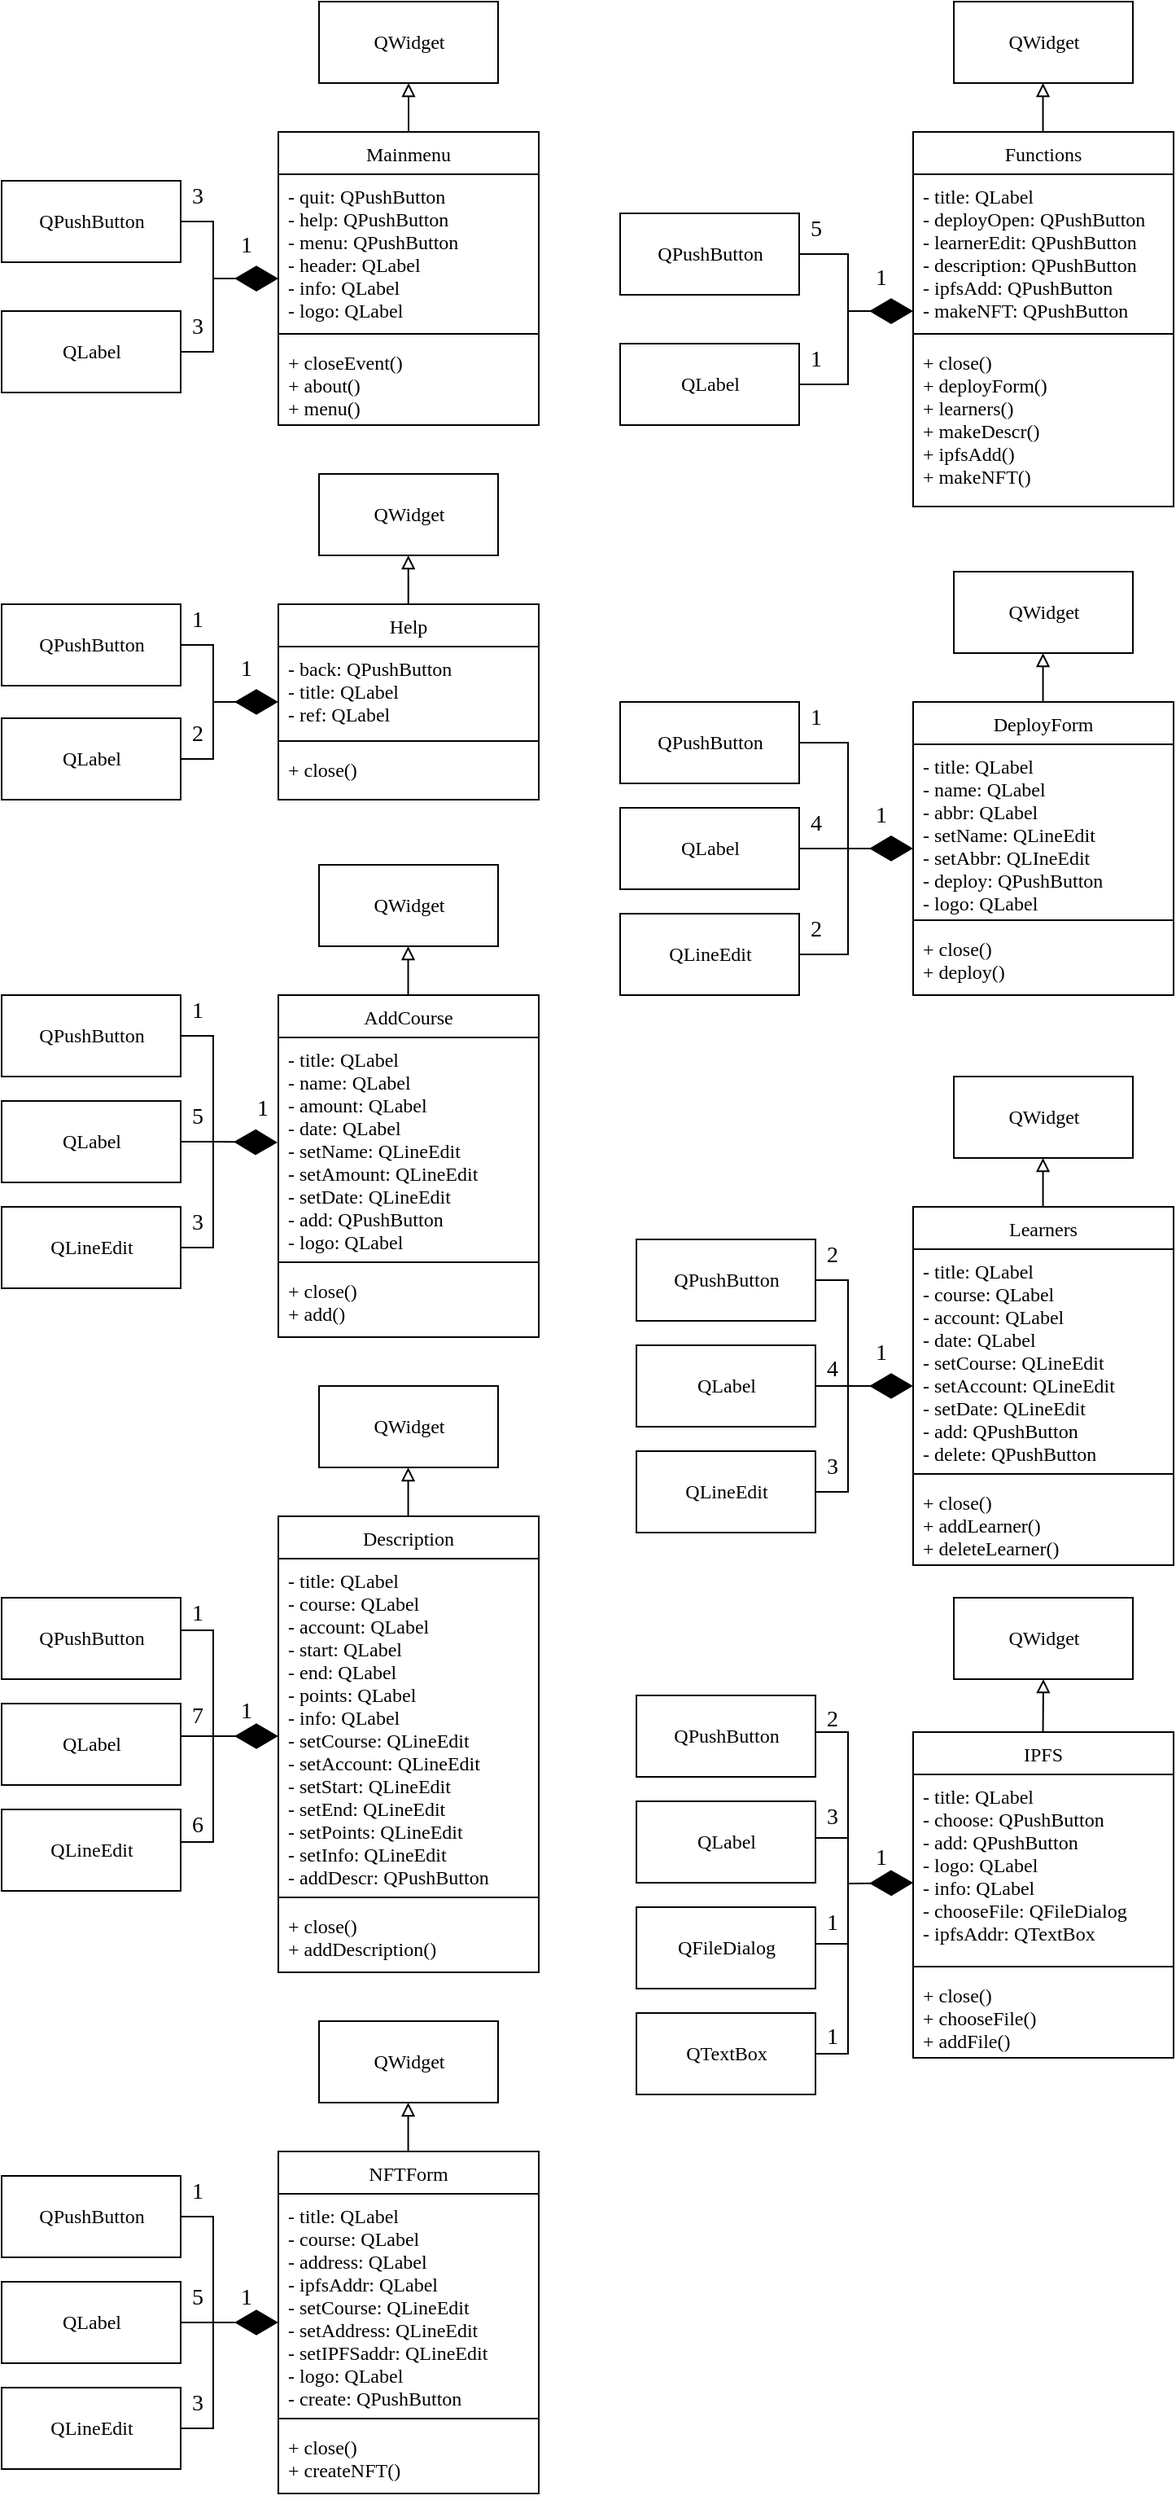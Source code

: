 <mxfile version="16.6.4" type="device"><diagram id="C5RBs43oDa-KdzZeNtuy" name="Page-1"><mxGraphModel dx="1730" dy="868" grid="1" gridSize="10" guides="1" tooltips="1" connect="1" arrows="1" fold="1" page="1" pageScale="1" pageWidth="827" pageHeight="1169" math="0" shadow="0"><root><mxCell id="WIyWlLk6GJQsqaUBKTNV-0"/><mxCell id="WIyWlLk6GJQsqaUBKTNV-1" parent="WIyWlLk6GJQsqaUBKTNV-0"/><mxCell id="VgFbwuiXsrBJr0_MbpXm-0" value="Mainmenu" style="swimlane;fontStyle=0;align=center;verticalAlign=top;childLayout=stackLayout;horizontal=1;startSize=26;horizontalStack=0;resizeParent=1;resizeParentMax=0;resizeLast=0;collapsible=1;marginBottom=0;fontFamily=GOST type B;" parent="WIyWlLk6GJQsqaUBKTNV-1" vertex="1"><mxGeometry x="230" y="120" width="160" height="180" as="geometry"/></mxCell><mxCell id="VgFbwuiXsrBJr0_MbpXm-1" value="- quit: QPushButton&#10;- help: QPushButton&#10;- menu: QPushButton&#10;- header: QLabel&#10;- info: QLabel&#10;- logo: QLabel" style="text;strokeColor=none;fillColor=none;align=left;verticalAlign=top;spacingLeft=4;spacingRight=4;overflow=hidden;rotatable=0;points=[[0,0.5],[1,0.5]];portConstraint=eastwest;fontFamily=GOST type B;" parent="VgFbwuiXsrBJr0_MbpXm-0" vertex="1"><mxGeometry y="26" width="160" height="94" as="geometry"/></mxCell><mxCell id="VgFbwuiXsrBJr0_MbpXm-2" value="" style="line;strokeWidth=1;fillColor=none;align=left;verticalAlign=middle;spacingTop=-1;spacingLeft=3;spacingRight=3;rotatable=0;labelPosition=right;points=[];portConstraint=eastwest;fontFamily=GOST type B;" parent="VgFbwuiXsrBJr0_MbpXm-0" vertex="1"><mxGeometry y="120" width="160" height="8" as="geometry"/></mxCell><mxCell id="VgFbwuiXsrBJr0_MbpXm-3" value="+ closeEvent()&#10;+ about()&#10;+ menu()" style="text;strokeColor=none;fillColor=none;align=left;verticalAlign=top;spacingLeft=4;spacingRight=4;overflow=hidden;rotatable=0;points=[[0,0.5],[1,0.5]];portConstraint=eastwest;fontFamily=GOST type B;" parent="VgFbwuiXsrBJr0_MbpXm-0" vertex="1"><mxGeometry y="128" width="160" height="52" as="geometry"/></mxCell><mxCell id="VgFbwuiXsrBJr0_MbpXm-4" value="QWidget" style="html=1;fontFamily=GOST type B;" parent="WIyWlLk6GJQsqaUBKTNV-1" vertex="1"><mxGeometry x="255" y="40" width="110" height="50" as="geometry"/></mxCell><mxCell id="VgFbwuiXsrBJr0_MbpXm-6" value="QPushButton" style="html=1;fontFamily=GOST type B;" parent="WIyWlLk6GJQsqaUBKTNV-1" vertex="1"><mxGeometry x="60" y="150" width="110" height="50" as="geometry"/></mxCell><mxCell id="VgFbwuiXsrBJr0_MbpXm-7" value="QLabel" style="html=1;fontFamily=GOST type B;" parent="WIyWlLk6GJQsqaUBKTNV-1" vertex="1"><mxGeometry x="60" y="230" width="110" height="50" as="geometry"/></mxCell><mxCell id="VgFbwuiXsrBJr0_MbpXm-9" value="Help" style="swimlane;fontStyle=0;align=center;verticalAlign=top;childLayout=stackLayout;horizontal=1;startSize=26;horizontalStack=0;resizeParent=1;resizeParentMax=0;resizeLast=0;collapsible=1;marginBottom=0;fontFamily=GOST type B;" parent="WIyWlLk6GJQsqaUBKTNV-1" vertex="1"><mxGeometry x="230" y="410" width="160" height="120" as="geometry"/></mxCell><mxCell id="VgFbwuiXsrBJr0_MbpXm-10" value="- back: QPushButton&#10;- title: QLabel&#10;- ref: QLabel" style="text;strokeColor=none;fillColor=none;align=left;verticalAlign=top;spacingLeft=4;spacingRight=4;overflow=hidden;rotatable=0;points=[[0,0.5],[1,0.5]];portConstraint=eastwest;fontFamily=GOST type B;" parent="VgFbwuiXsrBJr0_MbpXm-9" vertex="1"><mxGeometry y="26" width="160" height="54" as="geometry"/></mxCell><mxCell id="VgFbwuiXsrBJr0_MbpXm-11" value="" style="line;strokeWidth=1;fillColor=none;align=left;verticalAlign=middle;spacingTop=-1;spacingLeft=3;spacingRight=3;rotatable=0;labelPosition=right;points=[];portConstraint=eastwest;fontFamily=GOST type B;" parent="VgFbwuiXsrBJr0_MbpXm-9" vertex="1"><mxGeometry y="80" width="160" height="8" as="geometry"/></mxCell><mxCell id="VgFbwuiXsrBJr0_MbpXm-12" value="+ close()" style="text;strokeColor=none;fillColor=none;align=left;verticalAlign=top;spacingLeft=4;spacingRight=4;overflow=hidden;rotatable=0;points=[[0,0.5],[1,0.5]];portConstraint=eastwest;fontFamily=GOST type B;" parent="VgFbwuiXsrBJr0_MbpXm-9" vertex="1"><mxGeometry y="88" width="160" height="32" as="geometry"/></mxCell><mxCell id="VgFbwuiXsrBJr0_MbpXm-13" value="QWidget" style="html=1;fontFamily=GOST type B;" parent="WIyWlLk6GJQsqaUBKTNV-1" vertex="1"><mxGeometry x="255" y="330" width="110" height="50" as="geometry"/></mxCell><mxCell id="VgFbwuiXsrBJr0_MbpXm-14" value="QPushButton" style="html=1;fontFamily=GOST type B;" parent="WIyWlLk6GJQsqaUBKTNV-1" vertex="1"><mxGeometry x="60" y="410" width="110" height="50" as="geometry"/></mxCell><mxCell id="VgFbwuiXsrBJr0_MbpXm-15" value="QLabel" style="html=1;fontFamily=GOST type B;" parent="WIyWlLk6GJQsqaUBKTNV-1" vertex="1"><mxGeometry x="60" y="480" width="110" height="50" as="geometry"/></mxCell><mxCell id="VgFbwuiXsrBJr0_MbpXm-16" value="Functions" style="swimlane;fontStyle=0;align=center;verticalAlign=top;childLayout=stackLayout;horizontal=1;startSize=26;horizontalStack=0;resizeParent=1;resizeParentMax=0;resizeLast=0;collapsible=1;marginBottom=0;fontFamily=GOST type B;" parent="WIyWlLk6GJQsqaUBKTNV-1" vertex="1"><mxGeometry x="620" y="120" width="160" height="230" as="geometry"/></mxCell><mxCell id="VgFbwuiXsrBJr0_MbpXm-17" value="- title: QLabel&#10;- deployOpen: QPushButton&#10;- learnerEdit: QPushButton&#10;- description: QPushButton&#10;- ipfsAdd: QPushButton&#10;- makeNFT: QPushButton" style="text;strokeColor=none;fillColor=none;align=left;verticalAlign=top;spacingLeft=4;spacingRight=4;overflow=hidden;rotatable=0;points=[[0,0.5],[1,0.5]];portConstraint=eastwest;fontFamily=GOST type B;" parent="VgFbwuiXsrBJr0_MbpXm-16" vertex="1"><mxGeometry y="26" width="160" height="94" as="geometry"/></mxCell><mxCell id="VgFbwuiXsrBJr0_MbpXm-18" value="" style="line;strokeWidth=1;fillColor=none;align=left;verticalAlign=middle;spacingTop=-1;spacingLeft=3;spacingRight=3;rotatable=0;labelPosition=right;points=[];portConstraint=eastwest;fontFamily=GOST type B;" parent="VgFbwuiXsrBJr0_MbpXm-16" vertex="1"><mxGeometry y="120" width="160" height="8" as="geometry"/></mxCell><mxCell id="VgFbwuiXsrBJr0_MbpXm-19" value="+ close()&#10;+ deployForm()&#10;+ learners()&#10;+ makeDescr()&#10;+ ipfsAdd()&#10;+ makeNFT()" style="text;strokeColor=none;fillColor=none;align=left;verticalAlign=top;spacingLeft=4;spacingRight=4;overflow=hidden;rotatable=0;points=[[0,0.5],[1,0.5]];portConstraint=eastwest;fontFamily=GOST type B;" parent="VgFbwuiXsrBJr0_MbpXm-16" vertex="1"><mxGeometry y="128" width="160" height="102" as="geometry"/></mxCell><mxCell id="VgFbwuiXsrBJr0_MbpXm-20" value="QWidget" style="html=1;fontFamily=GOST type B;" parent="WIyWlLk6GJQsqaUBKTNV-1" vertex="1"><mxGeometry x="645" y="40" width="110" height="50" as="geometry"/></mxCell><mxCell id="VgFbwuiXsrBJr0_MbpXm-21" value="QPushButton" style="html=1;fontFamily=GOST type B;" parent="WIyWlLk6GJQsqaUBKTNV-1" vertex="1"><mxGeometry x="440" y="170" width="110" height="50" as="geometry"/></mxCell><mxCell id="VgFbwuiXsrBJr0_MbpXm-22" value="QLabel" style="html=1;fontFamily=GOST type B;" parent="WIyWlLk6GJQsqaUBKTNV-1" vertex="1"><mxGeometry x="440" y="250" width="110" height="50" as="geometry"/></mxCell><mxCell id="VgFbwuiXsrBJr0_MbpXm-23" value="DeployForm" style="swimlane;fontStyle=0;align=center;verticalAlign=top;childLayout=stackLayout;horizontal=1;startSize=26;horizontalStack=0;resizeParent=1;resizeParentMax=0;resizeLast=0;collapsible=1;marginBottom=0;fontFamily=GOST type B;" parent="WIyWlLk6GJQsqaUBKTNV-1" vertex="1"><mxGeometry x="620" y="470" width="160" height="180" as="geometry"/></mxCell><mxCell id="VgFbwuiXsrBJr0_MbpXm-24" value="- title: QLabel&#10;- name: QLabel&#10;- abbr: QLabel&#10;- setName: QLineEdit&#10;- setAbbr: QLIneEdit&#10;- deploy: QPushButton&#10;- logo: QLabel" style="text;strokeColor=none;fillColor=none;align=left;verticalAlign=top;spacingLeft=4;spacingRight=4;overflow=hidden;rotatable=0;points=[[0,0.5],[1,0.5]];portConstraint=eastwest;fontFamily=GOST type B;" parent="VgFbwuiXsrBJr0_MbpXm-23" vertex="1"><mxGeometry y="26" width="160" height="104" as="geometry"/></mxCell><mxCell id="VgFbwuiXsrBJr0_MbpXm-25" value="" style="line;strokeWidth=1;fillColor=none;align=left;verticalAlign=middle;spacingTop=-1;spacingLeft=3;spacingRight=3;rotatable=0;labelPosition=right;points=[];portConstraint=eastwest;fontFamily=GOST type B;" parent="VgFbwuiXsrBJr0_MbpXm-23" vertex="1"><mxGeometry y="130" width="160" height="8" as="geometry"/></mxCell><mxCell id="VgFbwuiXsrBJr0_MbpXm-26" value="+ close()&#10;+ deploy()" style="text;strokeColor=none;fillColor=none;align=left;verticalAlign=top;spacingLeft=4;spacingRight=4;overflow=hidden;rotatable=0;points=[[0,0.5],[1,0.5]];portConstraint=eastwest;fontFamily=GOST type B;" parent="VgFbwuiXsrBJr0_MbpXm-23" vertex="1"><mxGeometry y="138" width="160" height="42" as="geometry"/></mxCell><mxCell id="VgFbwuiXsrBJr0_MbpXm-27" value="QWidget" style="html=1;fontFamily=GOST type B;" parent="WIyWlLk6GJQsqaUBKTNV-1" vertex="1"><mxGeometry x="645" y="390" width="110" height="50" as="geometry"/></mxCell><mxCell id="VgFbwuiXsrBJr0_MbpXm-28" value="QPushButton" style="html=1;fontFamily=GOST type B;" parent="WIyWlLk6GJQsqaUBKTNV-1" vertex="1"><mxGeometry x="440" y="470" width="110" height="50" as="geometry"/></mxCell><mxCell id="VgFbwuiXsrBJr0_MbpXm-29" value="QLabel" style="html=1;fontFamily=GOST type B;" parent="WIyWlLk6GJQsqaUBKTNV-1" vertex="1"><mxGeometry x="440" y="535" width="110" height="50" as="geometry"/></mxCell><mxCell id="VgFbwuiXsrBJr0_MbpXm-30" value="QLineEdit" style="html=1;fontFamily=GOST type B;" parent="WIyWlLk6GJQsqaUBKTNV-1" vertex="1"><mxGeometry x="440" y="600" width="110" height="50" as="geometry"/></mxCell><mxCell id="VgFbwuiXsrBJr0_MbpXm-31" value="AddCourse" style="swimlane;fontStyle=0;align=center;verticalAlign=top;childLayout=stackLayout;horizontal=1;startSize=26;horizontalStack=0;resizeParent=1;resizeParentMax=0;resizeLast=0;collapsible=1;marginBottom=0;fontFamily=GOST type B;" parent="WIyWlLk6GJQsqaUBKTNV-1" vertex="1"><mxGeometry x="230" y="650" width="160" height="210" as="geometry"/></mxCell><mxCell id="VgFbwuiXsrBJr0_MbpXm-32" value="- title: QLabel&#10;- name: QLabel&#10;- amount: QLabel&#10;- date: QLabel&#10;- setName: QLineEdit&#10;- setAmount: QLineEdit&#10;- setDate: QLineEdit&#10;- add: QPushButton&#10;- logo: QLabel" style="text;strokeColor=none;fillColor=none;align=left;verticalAlign=top;spacingLeft=4;spacingRight=4;overflow=hidden;rotatable=0;points=[[0,0.5],[1,0.5]];portConstraint=eastwest;fontFamily=GOST type B;" parent="VgFbwuiXsrBJr0_MbpXm-31" vertex="1"><mxGeometry y="26" width="160" height="134" as="geometry"/></mxCell><mxCell id="VgFbwuiXsrBJr0_MbpXm-33" value="" style="line;strokeWidth=1;fillColor=none;align=left;verticalAlign=middle;spacingTop=-1;spacingLeft=3;spacingRight=3;rotatable=0;labelPosition=right;points=[];portConstraint=eastwest;fontFamily=GOST type B;" parent="VgFbwuiXsrBJr0_MbpXm-31" vertex="1"><mxGeometry y="160" width="160" height="8" as="geometry"/></mxCell><mxCell id="VgFbwuiXsrBJr0_MbpXm-34" value="+ close()&#10;+ add()" style="text;strokeColor=none;fillColor=none;align=left;verticalAlign=top;spacingLeft=4;spacingRight=4;overflow=hidden;rotatable=0;points=[[0,0.5],[1,0.5]];portConstraint=eastwest;fontFamily=GOST type B;" parent="VgFbwuiXsrBJr0_MbpXm-31" vertex="1"><mxGeometry y="168" width="160" height="42" as="geometry"/></mxCell><mxCell id="VgFbwuiXsrBJr0_MbpXm-35" value="QWidget" style="html=1;fontFamily=GOST type B;" parent="WIyWlLk6GJQsqaUBKTNV-1" vertex="1"><mxGeometry x="255" y="570" width="110" height="50" as="geometry"/></mxCell><mxCell id="VgFbwuiXsrBJr0_MbpXm-36" value="QPushButton" style="html=1;fontFamily=GOST type B;" parent="WIyWlLk6GJQsqaUBKTNV-1" vertex="1"><mxGeometry x="60" y="650" width="110" height="50" as="geometry"/></mxCell><mxCell id="VgFbwuiXsrBJr0_MbpXm-37" value="QLabel" style="html=1;fontFamily=GOST type B;" parent="WIyWlLk6GJQsqaUBKTNV-1" vertex="1"><mxGeometry x="60" y="715" width="110" height="50" as="geometry"/></mxCell><mxCell id="VgFbwuiXsrBJr0_MbpXm-38" value="QLineEdit" style="html=1;fontFamily=GOST type B;" parent="WIyWlLk6GJQsqaUBKTNV-1" vertex="1"><mxGeometry x="60" y="780" width="110" height="50" as="geometry"/></mxCell><mxCell id="VgFbwuiXsrBJr0_MbpXm-39" value="Learners" style="swimlane;fontStyle=0;align=center;verticalAlign=top;childLayout=stackLayout;horizontal=1;startSize=26;horizontalStack=0;resizeParent=1;resizeParentMax=0;resizeLast=0;collapsible=1;marginBottom=0;fontFamily=GOST type B;" parent="WIyWlLk6GJQsqaUBKTNV-1" vertex="1"><mxGeometry x="620" y="780" width="160" height="220" as="geometry"/></mxCell><mxCell id="VgFbwuiXsrBJr0_MbpXm-40" value="- title: QLabel&#10;- course: QLabel&#10;- account: QLabel&#10;- date: QLabel&#10;- setCourse: QLineEdit&#10;- setAccount: QLineEdit&#10;- setDate: QLineEdit&#10;- add: QPushButton&#10;- delete: QPushButton" style="text;strokeColor=none;fillColor=none;align=left;verticalAlign=top;spacingLeft=4;spacingRight=4;overflow=hidden;rotatable=0;points=[[0,0.5],[1,0.5]];portConstraint=eastwest;fontFamily=GOST type B;" parent="VgFbwuiXsrBJr0_MbpXm-39" vertex="1"><mxGeometry y="26" width="160" height="134" as="geometry"/></mxCell><mxCell id="VgFbwuiXsrBJr0_MbpXm-41" value="" style="line;strokeWidth=1;fillColor=none;align=left;verticalAlign=middle;spacingTop=-1;spacingLeft=3;spacingRight=3;rotatable=0;labelPosition=right;points=[];portConstraint=eastwest;fontFamily=GOST type B;" parent="VgFbwuiXsrBJr0_MbpXm-39" vertex="1"><mxGeometry y="160" width="160" height="8" as="geometry"/></mxCell><mxCell id="VgFbwuiXsrBJr0_MbpXm-42" value="+ close()&#10;+ addLearner()&#10;+ deleteLearner()" style="text;strokeColor=none;fillColor=none;align=left;verticalAlign=top;spacingLeft=4;spacingRight=4;overflow=hidden;rotatable=0;points=[[0,0.5],[1,0.5]];portConstraint=eastwest;fontFamily=GOST type B;" parent="VgFbwuiXsrBJr0_MbpXm-39" vertex="1"><mxGeometry y="168" width="160" height="52" as="geometry"/></mxCell><mxCell id="VgFbwuiXsrBJr0_MbpXm-43" value="QWidget" style="html=1;fontFamily=GOST type B;" parent="WIyWlLk6GJQsqaUBKTNV-1" vertex="1"><mxGeometry x="645" y="700" width="110" height="50" as="geometry"/></mxCell><mxCell id="VgFbwuiXsrBJr0_MbpXm-44" value="QPushButton" style="html=1;fontFamily=GOST type B;" parent="WIyWlLk6GJQsqaUBKTNV-1" vertex="1"><mxGeometry x="450" y="800" width="110" height="50" as="geometry"/></mxCell><mxCell id="VgFbwuiXsrBJr0_MbpXm-45" value="QLabel" style="html=1;fontFamily=GOST type B;" parent="WIyWlLk6GJQsqaUBKTNV-1" vertex="1"><mxGeometry x="450" y="865" width="110" height="50" as="geometry"/></mxCell><mxCell id="VgFbwuiXsrBJr0_MbpXm-46" value="QLineEdit" style="html=1;fontFamily=GOST type B;" parent="WIyWlLk6GJQsqaUBKTNV-1" vertex="1"><mxGeometry x="450" y="930" width="110" height="50" as="geometry"/></mxCell><mxCell id="VgFbwuiXsrBJr0_MbpXm-47" value="Description" style="swimlane;fontStyle=0;align=center;verticalAlign=top;childLayout=stackLayout;horizontal=1;startSize=26;horizontalStack=0;resizeParent=1;resizeParentMax=0;resizeLast=0;collapsible=1;marginBottom=0;fontFamily=GOST type B;" parent="WIyWlLk6GJQsqaUBKTNV-1" vertex="1"><mxGeometry x="230" y="970" width="160" height="280" as="geometry"/></mxCell><mxCell id="VgFbwuiXsrBJr0_MbpXm-48" value="- title: QLabel&#10;- course: QLabel&#10;- account: QLabel&#10;- start: QLabel&#10;- end: QLabel&#10;- points: QLabel&#10;- info: QLabel&#10;- setCourse: QLineEdit&#10;- setAccount: QLineEdit&#10;- setStart: QLineEdit&#10;- setEnd: QLineEdit&#10;- setPoints: QLineEdit&#10;- setInfo: QLineEdit&#10;- addDescr: QPushButton" style="text;strokeColor=none;fillColor=none;align=left;verticalAlign=top;spacingLeft=4;spacingRight=4;overflow=hidden;rotatable=0;points=[[0,0.5],[1,0.5]];portConstraint=eastwest;fontFamily=GOST type B;" parent="VgFbwuiXsrBJr0_MbpXm-47" vertex="1"><mxGeometry y="26" width="160" height="204" as="geometry"/></mxCell><mxCell id="VgFbwuiXsrBJr0_MbpXm-49" value="" style="line;strokeWidth=1;fillColor=none;align=left;verticalAlign=middle;spacingTop=-1;spacingLeft=3;spacingRight=3;rotatable=0;labelPosition=right;points=[];portConstraint=eastwest;fontFamily=GOST type B;" parent="VgFbwuiXsrBJr0_MbpXm-47" vertex="1"><mxGeometry y="230" width="160" height="8" as="geometry"/></mxCell><mxCell id="VgFbwuiXsrBJr0_MbpXm-50" value="+ close()&#10;+ addDescription()" style="text;strokeColor=none;fillColor=none;align=left;verticalAlign=top;spacingLeft=4;spacingRight=4;overflow=hidden;rotatable=0;points=[[0,0.5],[1,0.5]];portConstraint=eastwest;fontFamily=GOST type B;" parent="VgFbwuiXsrBJr0_MbpXm-47" vertex="1"><mxGeometry y="238" width="160" height="42" as="geometry"/></mxCell><mxCell id="VgFbwuiXsrBJr0_MbpXm-51" value="QWidget" style="html=1;fontFamily=GOST type B;" parent="WIyWlLk6GJQsqaUBKTNV-1" vertex="1"><mxGeometry x="255" y="890" width="110" height="50" as="geometry"/></mxCell><mxCell id="VgFbwuiXsrBJr0_MbpXm-52" value="QPushButton" style="html=1;fontFamily=GOST type B;" parent="WIyWlLk6GJQsqaUBKTNV-1" vertex="1"><mxGeometry x="60" y="1020" width="110" height="50" as="geometry"/></mxCell><mxCell id="VgFbwuiXsrBJr0_MbpXm-53" value="QLabel" style="html=1;fontFamily=GOST type B;" parent="WIyWlLk6GJQsqaUBKTNV-1" vertex="1"><mxGeometry x="60" y="1085" width="110" height="50" as="geometry"/></mxCell><mxCell id="VgFbwuiXsrBJr0_MbpXm-54" value="QLineEdit" style="html=1;fontFamily=GOST type B;" parent="WIyWlLk6GJQsqaUBKTNV-1" vertex="1"><mxGeometry x="60" y="1150" width="110" height="50" as="geometry"/></mxCell><mxCell id="VgFbwuiXsrBJr0_MbpXm-55" value="IPFS" style="swimlane;fontStyle=0;align=center;verticalAlign=top;childLayout=stackLayout;horizontal=1;startSize=26;horizontalStack=0;resizeParent=1;resizeParentMax=0;resizeLast=0;collapsible=1;marginBottom=0;fontFamily=GOST type B;" parent="WIyWlLk6GJQsqaUBKTNV-1" vertex="1"><mxGeometry x="620" y="1102.5" width="160" height="200" as="geometry"/></mxCell><mxCell id="VgFbwuiXsrBJr0_MbpXm-56" value="- title: QLabel&#10;- choose: QPushButton&#10;- add: QPushButton&#10;- logo: QLabel&#10;- info: QLabel&#10;- chooseFile: QFileDialog&#10;- ipfsAddr: QTextBox" style="text;strokeColor=none;fillColor=none;align=left;verticalAlign=top;spacingLeft=4;spacingRight=4;overflow=hidden;rotatable=0;points=[[0,0.5],[1,0.5]];portConstraint=eastwest;fontFamily=GOST type B;" parent="VgFbwuiXsrBJr0_MbpXm-55" vertex="1"><mxGeometry y="26" width="160" height="114" as="geometry"/></mxCell><mxCell id="VgFbwuiXsrBJr0_MbpXm-57" value="" style="line;strokeWidth=1;fillColor=none;align=left;verticalAlign=middle;spacingTop=-1;spacingLeft=3;spacingRight=3;rotatable=0;labelPosition=right;points=[];portConstraint=eastwest;fontFamily=GOST type B;" parent="VgFbwuiXsrBJr0_MbpXm-55" vertex="1"><mxGeometry y="140" width="160" height="8" as="geometry"/></mxCell><mxCell id="VgFbwuiXsrBJr0_MbpXm-58" value="+ close()&#10;+ chooseFile()&#10;+ addFile()" style="text;strokeColor=none;fillColor=none;align=left;verticalAlign=top;spacingLeft=4;spacingRight=4;overflow=hidden;rotatable=0;points=[[0,0.5],[1,0.5]];portConstraint=eastwest;fontFamily=GOST type B;" parent="VgFbwuiXsrBJr0_MbpXm-55" vertex="1"><mxGeometry y="148" width="160" height="52" as="geometry"/></mxCell><mxCell id="VgFbwuiXsrBJr0_MbpXm-59" value="QPushButton" style="html=1;fontFamily=GOST type B;" parent="WIyWlLk6GJQsqaUBKTNV-1" vertex="1"><mxGeometry x="450" y="1080" width="110" height="50" as="geometry"/></mxCell><mxCell id="VgFbwuiXsrBJr0_MbpXm-60" value="QLabel" style="html=1;fontFamily=GOST type B;" parent="WIyWlLk6GJQsqaUBKTNV-1" vertex="1"><mxGeometry x="450" y="1145" width="110" height="50" as="geometry"/></mxCell><mxCell id="VgFbwuiXsrBJr0_MbpXm-61" value="QFileDialog" style="html=1;fontFamily=GOST type B;" parent="WIyWlLk6GJQsqaUBKTNV-1" vertex="1"><mxGeometry x="450" y="1210" width="110" height="50" as="geometry"/></mxCell><mxCell id="VgFbwuiXsrBJr0_MbpXm-62" value="NFTForm" style="swimlane;fontStyle=0;align=center;verticalAlign=top;childLayout=stackLayout;horizontal=1;startSize=26;horizontalStack=0;resizeParent=1;resizeParentMax=0;resizeLast=0;collapsible=1;marginBottom=0;fontFamily=GOST type B;" parent="WIyWlLk6GJQsqaUBKTNV-1" vertex="1"><mxGeometry x="230" y="1360" width="160" height="210" as="geometry"/></mxCell><mxCell id="VgFbwuiXsrBJr0_MbpXm-63" value="- title: QLabel&#10;- course: QLabel&#10;- address: QLabel&#10;- ipfsAddr: QLabel&#10;- setCourse: QLineEdit&#10;- setAddress: QLineEdit&#10;- setIPFSaddr: QLineEdit&#10;- logo: QLabel&#10;- create: QPushButton" style="text;strokeColor=none;fillColor=none;align=left;verticalAlign=top;spacingLeft=4;spacingRight=4;overflow=hidden;rotatable=0;points=[[0,0.5],[1,0.5]];portConstraint=eastwest;fontFamily=GOST type B;" parent="VgFbwuiXsrBJr0_MbpXm-62" vertex="1"><mxGeometry y="26" width="160" height="134" as="geometry"/></mxCell><mxCell id="VgFbwuiXsrBJr0_MbpXm-64" value="" style="line;strokeWidth=1;fillColor=none;align=left;verticalAlign=middle;spacingTop=-1;spacingLeft=3;spacingRight=3;rotatable=0;labelPosition=right;points=[];portConstraint=eastwest;fontFamily=GOST type B;" parent="VgFbwuiXsrBJr0_MbpXm-62" vertex="1"><mxGeometry y="160" width="160" height="8" as="geometry"/></mxCell><mxCell id="VgFbwuiXsrBJr0_MbpXm-65" value="+ close()&#10;+ createNFT()" style="text;strokeColor=none;fillColor=none;align=left;verticalAlign=top;spacingLeft=4;spacingRight=4;overflow=hidden;rotatable=0;points=[[0,0.5],[1,0.5]];portConstraint=eastwest;fontFamily=GOST type B;" parent="VgFbwuiXsrBJr0_MbpXm-62" vertex="1"><mxGeometry y="168" width="160" height="42" as="geometry"/></mxCell><mxCell id="VgFbwuiXsrBJr0_MbpXm-66" value="QPushButton" style="html=1;fontFamily=GOST type B;" parent="WIyWlLk6GJQsqaUBKTNV-1" vertex="1"><mxGeometry x="60" y="1375" width="110" height="50" as="geometry"/></mxCell><mxCell id="VgFbwuiXsrBJr0_MbpXm-67" value="QLabel" style="html=1;fontFamily=GOST type B;" parent="WIyWlLk6GJQsqaUBKTNV-1" vertex="1"><mxGeometry x="60" y="1440" width="110" height="50" as="geometry"/></mxCell><mxCell id="VgFbwuiXsrBJr0_MbpXm-68" value="QLineEdit" style="html=1;fontFamily=GOST type B;" parent="WIyWlLk6GJQsqaUBKTNV-1" vertex="1"><mxGeometry x="60" y="1505" width="110" height="50" as="geometry"/></mxCell><mxCell id="VgFbwuiXsrBJr0_MbpXm-69" value="QTextBox" style="html=1;fontFamily=GOST type B;" parent="WIyWlLk6GJQsqaUBKTNV-1" vertex="1"><mxGeometry x="450" y="1275" width="110" height="50" as="geometry"/></mxCell><mxCell id="VgFbwuiXsrBJr0_MbpXm-70" value="QWidget" style="html=1;fontFamily=GOST type B;" parent="WIyWlLk6GJQsqaUBKTNV-1" vertex="1"><mxGeometry x="255" y="1280" width="110" height="50" as="geometry"/></mxCell><mxCell id="VgFbwuiXsrBJr0_MbpXm-71" value="QWidget" style="html=1;fontFamily=GOST type B;" parent="WIyWlLk6GJQsqaUBKTNV-1" vertex="1"><mxGeometry x="645" y="1020" width="110" height="50" as="geometry"/></mxCell><mxCell id="VgFbwuiXsrBJr0_MbpXm-75" value="" style="endArrow=none;html=1;rounded=0;fontSize=14;fontColor=none;exitX=1;exitY=0.5;exitDx=0;exitDy=0;fontFamily=GOST type B;" parent="WIyWlLk6GJQsqaUBKTNV-1" source="VgFbwuiXsrBJr0_MbpXm-7" edge="1"><mxGeometry width="50" height="50" relative="1" as="geometry"><mxPoint x="490" y="410" as="sourcePoint"/><mxPoint x="190" y="250" as="targetPoint"/><Array as="points"><mxPoint x="190" y="255"/></Array></mxGeometry></mxCell><mxCell id="VgFbwuiXsrBJr0_MbpXm-76" value="" style="endArrow=none;html=1;rounded=0;fontSize=14;fontColor=none;exitX=1;exitY=0.5;exitDx=0;exitDy=0;fontFamily=GOST type B;" parent="WIyWlLk6GJQsqaUBKTNV-1" source="VgFbwuiXsrBJr0_MbpXm-6" edge="1"><mxGeometry width="50" height="50" relative="1" as="geometry"><mxPoint x="160" y="390" as="sourcePoint"/><mxPoint x="190" y="250" as="targetPoint"/><Array as="points"><mxPoint x="190" y="175"/></Array></mxGeometry></mxCell><mxCell id="VgFbwuiXsrBJr0_MbpXm-77" value="" style="endArrow=diamondThin;endFill=1;endSize=24;html=1;rounded=0;fontSize=14;fontColor=none;entryX=0;entryY=0.681;entryDx=0;entryDy=0;entryPerimeter=0;fontFamily=GOST type B;" parent="WIyWlLk6GJQsqaUBKTNV-1" target="VgFbwuiXsrBJr0_MbpXm-1" edge="1"><mxGeometry width="160" relative="1" as="geometry"><mxPoint x="190" y="210" as="sourcePoint"/><mxPoint x="280" y="310" as="targetPoint"/></mxGeometry></mxCell><mxCell id="VgFbwuiXsrBJr0_MbpXm-78" value="" style="endArrow=none;html=1;rounded=0;fontSize=14;fontColor=none;entryX=1;entryY=0.5;entryDx=0;entryDy=0;exitX=1;exitY=0.5;exitDx=0;exitDy=0;fontFamily=GOST type B;" parent="WIyWlLk6GJQsqaUBKTNV-1" source="VgFbwuiXsrBJr0_MbpXm-22" target="VgFbwuiXsrBJr0_MbpXm-21" edge="1"><mxGeometry width="50" height="50" relative="1" as="geometry"><mxPoint x="600" y="280" as="sourcePoint"/><mxPoint x="600" y="220" as="targetPoint"/><Array as="points"><mxPoint x="580" y="275"/><mxPoint x="580" y="230"/><mxPoint x="580" y="195"/></Array></mxGeometry></mxCell><mxCell id="VgFbwuiXsrBJr0_MbpXm-79" value="" style="endArrow=diamondThin;endFill=1;endSize=24;html=1;rounded=0;fontSize=14;fontColor=none;entryX=0;entryY=0.894;entryDx=0;entryDy=0;entryPerimeter=0;fontFamily=GOST type B;" parent="WIyWlLk6GJQsqaUBKTNV-1" target="VgFbwuiXsrBJr0_MbpXm-17" edge="1"><mxGeometry width="160" relative="1" as="geometry"><mxPoint x="580" y="230" as="sourcePoint"/><mxPoint x="580" y="230" as="targetPoint"/></mxGeometry></mxCell><mxCell id="VgFbwuiXsrBJr0_MbpXm-82" value="" style="endArrow=none;html=1;rounded=0;fontSize=14;fontColor=none;exitX=1;exitY=0.5;exitDx=0;exitDy=0;entryX=1;entryY=0.5;entryDx=0;entryDy=0;fontFamily=GOST type B;" parent="WIyWlLk6GJQsqaUBKTNV-1" source="VgFbwuiXsrBJr0_MbpXm-14" target="VgFbwuiXsrBJr0_MbpXm-15" edge="1"><mxGeometry width="50" height="50" relative="1" as="geometry"><mxPoint x="40" y="390" as="sourcePoint"/><mxPoint x="190" y="510" as="targetPoint"/><Array as="points"><mxPoint x="190" y="435"/><mxPoint x="190" y="505"/></Array></mxGeometry></mxCell><mxCell id="VgFbwuiXsrBJr0_MbpXm-83" value="" style="endArrow=diamondThin;endFill=1;endSize=24;html=1;rounded=0;fontSize=14;fontColor=none;fontFamily=GOST type B;" parent="WIyWlLk6GJQsqaUBKTNV-1" edge="1"><mxGeometry width="160" relative="1" as="geometry"><mxPoint x="190" y="470" as="sourcePoint"/><mxPoint x="230" y="470" as="targetPoint"/></mxGeometry></mxCell><mxCell id="VgFbwuiXsrBJr0_MbpXm-84" value="" style="endArrow=none;html=1;rounded=0;fontSize=14;fontColor=none;exitX=1;exitY=0.5;exitDx=0;exitDy=0;entryX=1;entryY=0.5;entryDx=0;entryDy=0;fontFamily=GOST type B;" parent="WIyWlLk6GJQsqaUBKTNV-1" source="VgFbwuiXsrBJr0_MbpXm-36" target="VgFbwuiXsrBJr0_MbpXm-38" edge="1"><mxGeometry width="50" height="50" relative="1" as="geometry"><mxPoint x="120" y="630" as="sourcePoint"/><mxPoint x="190" y="800" as="targetPoint"/><Array as="points"><mxPoint x="190" y="675"/><mxPoint x="190" y="805"/></Array></mxGeometry></mxCell><mxCell id="VgFbwuiXsrBJr0_MbpXm-85" value="" style="endArrow=none;html=1;rounded=0;fontSize=14;fontColor=none;exitX=1;exitY=0.5;exitDx=0;exitDy=0;fontFamily=GOST type B;" parent="WIyWlLk6GJQsqaUBKTNV-1" source="VgFbwuiXsrBJr0_MbpXm-37" edge="1"><mxGeometry width="50" height="50" relative="1" as="geometry"><mxPoint x="-30" y="760" as="sourcePoint"/><mxPoint x="190" y="740" as="targetPoint"/></mxGeometry></mxCell><mxCell id="VgFbwuiXsrBJr0_MbpXm-86" value="" style="endArrow=diamondThin;endFill=1;endSize=24;html=1;rounded=0;fontSize=14;fontColor=none;entryX=-0.003;entryY=0.481;entryDx=0;entryDy=0;entryPerimeter=0;fontFamily=GOST type B;" parent="WIyWlLk6GJQsqaUBKTNV-1" target="VgFbwuiXsrBJr0_MbpXm-32" edge="1"><mxGeometry width="160" relative="1" as="geometry"><mxPoint x="190" y="740" as="sourcePoint"/><mxPoint x="210" y="860" as="targetPoint"/></mxGeometry></mxCell><mxCell id="VgFbwuiXsrBJr0_MbpXm-87" value="" style="endArrow=none;html=1;rounded=0;fontSize=14;fontColor=none;exitX=1;exitY=0.5;exitDx=0;exitDy=0;entryX=1;entryY=0.5;entryDx=0;entryDy=0;fontFamily=GOST type B;" parent="WIyWlLk6GJQsqaUBKTNV-1" source="VgFbwuiXsrBJr0_MbpXm-28" target="VgFbwuiXsrBJr0_MbpXm-30" edge="1"><mxGeometry width="50" height="50" relative="1" as="geometry"><mxPoint x="530" y="730" as="sourcePoint"/><mxPoint x="580" y="620" as="targetPoint"/><Array as="points"><mxPoint x="580" y="495"/><mxPoint x="580" y="560"/><mxPoint x="580" y="625"/></Array></mxGeometry></mxCell><mxCell id="VgFbwuiXsrBJr0_MbpXm-88" value="" style="endArrow=none;html=1;rounded=0;fontSize=14;fontColor=none;exitX=1;exitY=0.5;exitDx=0;exitDy=0;fontFamily=GOST type B;" parent="WIyWlLk6GJQsqaUBKTNV-1" source="VgFbwuiXsrBJr0_MbpXm-29" edge="1"><mxGeometry width="50" height="50" relative="1" as="geometry"><mxPoint x="460" y="740" as="sourcePoint"/><mxPoint x="570" y="560" as="targetPoint"/></mxGeometry></mxCell><mxCell id="VgFbwuiXsrBJr0_MbpXm-89" value="" style="endArrow=diamondThin;endFill=1;endSize=24;html=1;rounded=0;fontSize=14;fontColor=none;entryX=0;entryY=0.615;entryDx=0;entryDy=0;entryPerimeter=0;fontFamily=GOST type B;" parent="WIyWlLk6GJQsqaUBKTNV-1" target="VgFbwuiXsrBJr0_MbpXm-24" edge="1"><mxGeometry width="160" relative="1" as="geometry"><mxPoint x="570" y="560" as="sourcePoint"/><mxPoint x="640" y="700" as="targetPoint"/></mxGeometry></mxCell><mxCell id="VgFbwuiXsrBJr0_MbpXm-90" value="" style="endArrow=none;html=1;rounded=0;fontSize=14;fontColor=none;exitX=1;exitY=0.5;exitDx=0;exitDy=0;entryX=1;entryY=0.5;entryDx=0;entryDy=0;fontFamily=GOST type B;" parent="WIyWlLk6GJQsqaUBKTNV-1" edge="1"><mxGeometry width="50" height="50" relative="1" as="geometry"><mxPoint x="560" y="825.0" as="sourcePoint"/><mxPoint x="560" y="955" as="targetPoint"/><Array as="points"><mxPoint x="580" y="825"/><mxPoint x="580" y="955"/></Array></mxGeometry></mxCell><mxCell id="VgFbwuiXsrBJr0_MbpXm-91" value="" style="endArrow=none;html=1;rounded=0;fontSize=14;fontColor=none;exitX=1;exitY=0.5;exitDx=0;exitDy=0;fontFamily=GOST type B;" parent="WIyWlLk6GJQsqaUBKTNV-1" edge="1"><mxGeometry width="50" height="50" relative="1" as="geometry"><mxPoint x="560" y="890" as="sourcePoint"/><mxPoint x="580" y="890" as="targetPoint"/></mxGeometry></mxCell><mxCell id="VgFbwuiXsrBJr0_MbpXm-92" value="" style="endArrow=diamondThin;endFill=1;endSize=24;html=1;rounded=0;fontSize=14;fontColor=none;fontFamily=GOST type B;" parent="WIyWlLk6GJQsqaUBKTNV-1" edge="1"><mxGeometry width="160" relative="1" as="geometry"><mxPoint x="580" y="890" as="sourcePoint"/><mxPoint x="620" y="890" as="targetPoint"/></mxGeometry></mxCell><mxCell id="VgFbwuiXsrBJr0_MbpXm-93" value="" style="endArrow=none;html=1;rounded=0;fontSize=14;fontColor=none;exitX=1;exitY=0.5;exitDx=0;exitDy=0;entryX=1;entryY=0.5;entryDx=0;entryDy=0;fontFamily=GOST type B;" parent="WIyWlLk6GJQsqaUBKTNV-1" edge="1"><mxGeometry width="50" height="50" relative="1" as="geometry"><mxPoint x="170" y="1040" as="sourcePoint"/><mxPoint x="170" y="1170" as="targetPoint"/><Array as="points"><mxPoint x="190" y="1040"/><mxPoint x="190" y="1170"/></Array></mxGeometry></mxCell><mxCell id="VgFbwuiXsrBJr0_MbpXm-94" value="" style="endArrow=none;html=1;rounded=0;fontSize=14;fontColor=none;exitX=1;exitY=0.5;exitDx=0;exitDy=0;fontFamily=GOST type B;" parent="WIyWlLk6GJQsqaUBKTNV-1" edge="1"><mxGeometry width="50" height="50" relative="1" as="geometry"><mxPoint x="170" y="1105" as="sourcePoint"/><mxPoint x="190" y="1105" as="targetPoint"/></mxGeometry></mxCell><mxCell id="VgFbwuiXsrBJr0_MbpXm-95" value="" style="endArrow=diamondThin;endFill=1;endSize=24;html=1;rounded=0;fontSize=14;fontColor=none;fontFamily=GOST type B;" parent="WIyWlLk6GJQsqaUBKTNV-1" edge="1"><mxGeometry width="160" relative="1" as="geometry"><mxPoint x="190" y="1105" as="sourcePoint"/><mxPoint x="230" y="1105" as="targetPoint"/></mxGeometry></mxCell><mxCell id="VgFbwuiXsrBJr0_MbpXm-96" value="" style="endArrow=none;html=1;rounded=0;fontSize=14;fontColor=none;exitX=1;exitY=0.5;exitDx=0;exitDy=0;entryX=1;entryY=0.5;entryDx=0;entryDy=0;fontFamily=GOST type B;" parent="WIyWlLk6GJQsqaUBKTNV-1" edge="1"><mxGeometry width="50" height="50" relative="1" as="geometry"><mxPoint x="170" y="1400" as="sourcePoint"/><mxPoint x="170" y="1530" as="targetPoint"/><Array as="points"><mxPoint x="190" y="1400"/><mxPoint x="190" y="1530"/></Array></mxGeometry></mxCell><mxCell id="VgFbwuiXsrBJr0_MbpXm-97" value="" style="endArrow=none;html=1;rounded=0;fontSize=14;fontColor=none;exitX=1;exitY=0.5;exitDx=0;exitDy=0;fontFamily=GOST type B;" parent="WIyWlLk6GJQsqaUBKTNV-1" edge="1"><mxGeometry width="50" height="50" relative="1" as="geometry"><mxPoint x="170" y="1465" as="sourcePoint"/><mxPoint x="190" y="1465" as="targetPoint"/></mxGeometry></mxCell><mxCell id="VgFbwuiXsrBJr0_MbpXm-98" value="" style="endArrow=diamondThin;endFill=1;endSize=24;html=1;rounded=0;fontSize=14;fontColor=none;fontFamily=GOST type B;" parent="WIyWlLk6GJQsqaUBKTNV-1" edge="1"><mxGeometry width="160" relative="1" as="geometry"><mxPoint x="190" y="1465" as="sourcePoint"/><mxPoint x="230" y="1465" as="targetPoint"/></mxGeometry></mxCell><mxCell id="VgFbwuiXsrBJr0_MbpXm-99" value="" style="endArrow=none;html=1;rounded=0;fontSize=14;fontColor=none;exitX=1;exitY=0.5;exitDx=0;exitDy=0;entryX=1;entryY=0.5;entryDx=0;entryDy=0;fontFamily=GOST type B;" parent="WIyWlLk6GJQsqaUBKTNV-1" edge="1"><mxGeometry width="50" height="50" relative="1" as="geometry"><mxPoint x="560" y="1102.5" as="sourcePoint"/><mxPoint x="560" y="1232.5" as="targetPoint"/><Array as="points"><mxPoint x="580" y="1102.5"/><mxPoint x="580" y="1232.5"/></Array></mxGeometry></mxCell><mxCell id="VgFbwuiXsrBJr0_MbpXm-100" value="" style="endArrow=none;html=1;rounded=0;fontSize=14;fontColor=none;exitX=1;exitY=0.5;exitDx=0;exitDy=0;fontFamily=GOST type B;" parent="WIyWlLk6GJQsqaUBKTNV-1" edge="1"><mxGeometry width="50" height="50" relative="1" as="geometry"><mxPoint x="560" y="1167.5" as="sourcePoint"/><mxPoint x="580" y="1167.5" as="targetPoint"/></mxGeometry></mxCell><mxCell id="VgFbwuiXsrBJr0_MbpXm-101" value="" style="endArrow=diamondThin;endFill=1;endSize=24;html=1;rounded=0;fontSize=14;fontColor=none;fontFamily=GOST type B;" parent="WIyWlLk6GJQsqaUBKTNV-1" edge="1"><mxGeometry width="160" relative="1" as="geometry"><mxPoint x="580" y="1195.5" as="sourcePoint"/><mxPoint x="620" y="1195" as="targetPoint"/></mxGeometry></mxCell><mxCell id="VgFbwuiXsrBJr0_MbpXm-102" value="" style="endArrow=none;html=1;rounded=0;fontSize=14;fontColor=none;exitX=1;exitY=0.5;exitDx=0;exitDy=0;fontFamily=GOST type B;" parent="WIyWlLk6GJQsqaUBKTNV-1" source="VgFbwuiXsrBJr0_MbpXm-69" edge="1"><mxGeometry width="50" height="50" relative="1" as="geometry"><mxPoint x="510" y="1340" as="sourcePoint"/><mxPoint x="580" y="1230" as="targetPoint"/><Array as="points"><mxPoint x="580" y="1300"/></Array></mxGeometry></mxCell><mxCell id="VgFbwuiXsrBJr0_MbpXm-103" value="" style="endArrow=block;html=1;rounded=0;fontSize=14;fontColor=none;exitX=0.5;exitY=0;exitDx=0;exitDy=0;entryX=0.5;entryY=1;entryDx=0;entryDy=0;endFill=0;fontFamily=GOST type B;" parent="WIyWlLk6GJQsqaUBKTNV-1" source="VgFbwuiXsrBJr0_MbpXm-0" target="VgFbwuiXsrBJr0_MbpXm-4" edge="1"><mxGeometry width="50" height="50" relative="1" as="geometry"><mxPoint x="150" y="360" as="sourcePoint"/><mxPoint x="200" y="310" as="targetPoint"/></mxGeometry></mxCell><mxCell id="VgFbwuiXsrBJr0_MbpXm-105" value="" style="endArrow=block;html=1;rounded=0;fontSize=14;fontColor=none;exitX=0.5;exitY=0;exitDx=0;exitDy=0;entryX=0.5;entryY=1;entryDx=0;entryDy=0;endFill=0;fontFamily=GOST type B;" parent="WIyWlLk6GJQsqaUBKTNV-1" edge="1"><mxGeometry width="50" height="50" relative="1" as="geometry"><mxPoint x="699.77" y="120" as="sourcePoint"/><mxPoint x="699.77" y="90" as="targetPoint"/></mxGeometry></mxCell><mxCell id="VgFbwuiXsrBJr0_MbpXm-106" value="" style="endArrow=block;html=1;rounded=0;fontSize=14;fontColor=none;exitX=0.5;exitY=0;exitDx=0;exitDy=0;entryX=0.5;entryY=1;entryDx=0;entryDy=0;endFill=0;fontFamily=GOST type B;" parent="WIyWlLk6GJQsqaUBKTNV-1" edge="1"><mxGeometry width="50" height="50" relative="1" as="geometry"><mxPoint x="309.85" y="410" as="sourcePoint"/><mxPoint x="309.85" y="380" as="targetPoint"/></mxGeometry></mxCell><mxCell id="VgFbwuiXsrBJr0_MbpXm-107" value="" style="endArrow=block;html=1;rounded=0;fontSize=14;fontColor=none;exitX=0.5;exitY=0;exitDx=0;exitDy=0;entryX=0.5;entryY=1;entryDx=0;entryDy=0;endFill=0;fontFamily=GOST type B;" parent="WIyWlLk6GJQsqaUBKTNV-1" edge="1"><mxGeometry width="50" height="50" relative="1" as="geometry"><mxPoint x="309.76" y="650" as="sourcePoint"/><mxPoint x="309.76" y="620" as="targetPoint"/></mxGeometry></mxCell><mxCell id="VgFbwuiXsrBJr0_MbpXm-108" value="" style="endArrow=block;html=1;rounded=0;fontSize=14;fontColor=none;exitX=0.5;exitY=0;exitDx=0;exitDy=0;entryX=0.5;entryY=1;entryDx=0;entryDy=0;endFill=0;fontFamily=GOST type B;" parent="WIyWlLk6GJQsqaUBKTNV-1" edge="1"><mxGeometry width="50" height="50" relative="1" as="geometry"><mxPoint x="309.78" y="970" as="sourcePoint"/><mxPoint x="309.78" y="940" as="targetPoint"/></mxGeometry></mxCell><mxCell id="VgFbwuiXsrBJr0_MbpXm-109" value="" style="endArrow=block;html=1;rounded=0;fontSize=14;fontColor=none;exitX=0.5;exitY=0;exitDx=0;exitDy=0;entryX=0.5;entryY=1;entryDx=0;entryDy=0;endFill=0;fontFamily=GOST type B;" parent="WIyWlLk6GJQsqaUBKTNV-1" edge="1"><mxGeometry width="50" height="50" relative="1" as="geometry"><mxPoint x="309.78" y="1360" as="sourcePoint"/><mxPoint x="309.78" y="1330" as="targetPoint"/></mxGeometry></mxCell><mxCell id="VgFbwuiXsrBJr0_MbpXm-110" value="" style="endArrow=block;html=1;rounded=0;fontSize=14;fontColor=none;exitX=0.5;exitY=0;exitDx=0;exitDy=0;entryX=0.5;entryY=1;entryDx=0;entryDy=0;endFill=0;fontFamily=GOST type B;" parent="WIyWlLk6GJQsqaUBKTNV-1" edge="1"><mxGeometry width="50" height="50" relative="1" as="geometry"><mxPoint x="699.78" y="470" as="sourcePoint"/><mxPoint x="699.78" y="440" as="targetPoint"/></mxGeometry></mxCell><mxCell id="VgFbwuiXsrBJr0_MbpXm-111" value="" style="endArrow=block;html=1;rounded=0;fontSize=14;fontColor=none;exitX=0.5;exitY=0;exitDx=0;exitDy=0;entryX=0.5;entryY=1;entryDx=0;entryDy=0;endFill=0;fontFamily=GOST type B;" parent="WIyWlLk6GJQsqaUBKTNV-1" edge="1"><mxGeometry width="50" height="50" relative="1" as="geometry"><mxPoint x="699.78" y="780" as="sourcePoint"/><mxPoint x="699.78" y="750" as="targetPoint"/></mxGeometry></mxCell><mxCell id="VgFbwuiXsrBJr0_MbpXm-112" value="" style="endArrow=block;html=1;rounded=0;fontSize=14;fontColor=none;exitX=0.5;exitY=0;exitDx=0;exitDy=0;entryX=0.5;entryY=1;entryDx=0;entryDy=0;endFill=0;fontFamily=GOST type B;" parent="WIyWlLk6GJQsqaUBKTNV-1" target="VgFbwuiXsrBJr0_MbpXm-71" edge="1"><mxGeometry width="50" height="50" relative="1" as="geometry"><mxPoint x="699.78" y="1102.5" as="sourcePoint"/><mxPoint x="699.78" y="1072.5" as="targetPoint"/></mxGeometry></mxCell><mxCell id="VgFbwuiXsrBJr0_MbpXm-114" value="1" style="text;html=1;align=center;verticalAlign=middle;resizable=0;points=[];autosize=1;strokeColor=none;fillColor=none;fontSize=14;fontColor=none;fontFamily=GOST type B;" parent="WIyWlLk6GJQsqaUBKTNV-1" vertex="1"><mxGeometry x="200" y="180" width="20" height="20" as="geometry"/></mxCell><mxCell id="VgFbwuiXsrBJr0_MbpXm-116" value="3" style="text;html=1;align=center;verticalAlign=middle;resizable=0;points=[];autosize=1;strokeColor=none;fillColor=none;fontSize=14;fontColor=none;fontFamily=GOST type B;" parent="WIyWlLk6GJQsqaUBKTNV-1" vertex="1"><mxGeometry x="170" y="150" width="20" height="20" as="geometry"/></mxCell><mxCell id="VgFbwuiXsrBJr0_MbpXm-118" value="3" style="text;html=1;align=center;verticalAlign=middle;resizable=0;points=[];autosize=1;strokeColor=none;fillColor=none;fontSize=14;fontColor=none;fontFamily=GOST type B;" parent="WIyWlLk6GJQsqaUBKTNV-1" vertex="1"><mxGeometry x="170" y="230" width="20" height="20" as="geometry"/></mxCell><mxCell id="VgFbwuiXsrBJr0_MbpXm-119" value="5" style="text;html=1;align=center;verticalAlign=middle;resizable=0;points=[];autosize=1;strokeColor=none;fillColor=none;fontSize=14;fontColor=none;fontFamily=GOST type B;" parent="WIyWlLk6GJQsqaUBKTNV-1" vertex="1"><mxGeometry x="550" y="170" width="20" height="20" as="geometry"/></mxCell><mxCell id="VgFbwuiXsrBJr0_MbpXm-120" value="1" style="text;html=1;align=center;verticalAlign=middle;resizable=0;points=[];autosize=1;strokeColor=none;fillColor=none;fontSize=14;fontColor=none;fontFamily=GOST type B;" parent="WIyWlLk6GJQsqaUBKTNV-1" vertex="1"><mxGeometry x="550" y="250" width="20" height="20" as="geometry"/></mxCell><mxCell id="VgFbwuiXsrBJr0_MbpXm-121" value="1" style="text;html=1;align=center;verticalAlign=middle;resizable=0;points=[];autosize=1;strokeColor=none;fillColor=none;fontSize=14;fontColor=none;fontFamily=GOST type B;" parent="WIyWlLk6GJQsqaUBKTNV-1" vertex="1"><mxGeometry x="590" y="200" width="20" height="20" as="geometry"/></mxCell><mxCell id="VgFbwuiXsrBJr0_MbpXm-122" value="2" style="text;html=1;align=center;verticalAlign=middle;resizable=0;points=[];autosize=1;strokeColor=none;fillColor=none;fontSize=14;fontColor=none;fontFamily=GOST type B;" parent="WIyWlLk6GJQsqaUBKTNV-1" vertex="1"><mxGeometry x="170" y="480" width="20" height="20" as="geometry"/></mxCell><mxCell id="VgFbwuiXsrBJr0_MbpXm-125" value="1" style="text;html=1;align=center;verticalAlign=middle;resizable=0;points=[];autosize=1;strokeColor=none;fillColor=none;fontSize=14;fontColor=none;fontFamily=GOST type B;" parent="WIyWlLk6GJQsqaUBKTNV-1" vertex="1"><mxGeometry x="170" y="410" width="20" height="20" as="geometry"/></mxCell><mxCell id="VgFbwuiXsrBJr0_MbpXm-127" value="1" style="text;html=1;align=center;verticalAlign=middle;resizable=0;points=[];autosize=1;strokeColor=none;fillColor=none;fontSize=14;fontColor=none;fontFamily=GOST type B;" parent="WIyWlLk6GJQsqaUBKTNV-1" vertex="1"><mxGeometry x="200" y="440" width="20" height="20" as="geometry"/></mxCell><mxCell id="VgFbwuiXsrBJr0_MbpXm-128" value="1" style="text;html=1;align=center;verticalAlign=middle;resizable=0;points=[];autosize=1;strokeColor=none;fillColor=none;fontSize=14;fontColor=none;fontFamily=GOST type B;" parent="WIyWlLk6GJQsqaUBKTNV-1" vertex="1"><mxGeometry x="590" y="530" width="20" height="20" as="geometry"/></mxCell><mxCell id="VgFbwuiXsrBJr0_MbpXm-129" value="1" style="text;html=1;align=center;verticalAlign=middle;resizable=0;points=[];autosize=1;strokeColor=none;fillColor=none;fontSize=14;fontColor=none;fontFamily=GOST type B;" parent="WIyWlLk6GJQsqaUBKTNV-1" vertex="1"><mxGeometry x="550" y="470" width="20" height="20" as="geometry"/></mxCell><mxCell id="VgFbwuiXsrBJr0_MbpXm-130" value="4" style="text;html=1;align=center;verticalAlign=middle;resizable=0;points=[];autosize=1;strokeColor=none;fillColor=none;fontSize=14;fontColor=none;fontFamily=GOST type B;" parent="WIyWlLk6GJQsqaUBKTNV-1" vertex="1"><mxGeometry x="550" y="535" width="20" height="20" as="geometry"/></mxCell><mxCell id="VgFbwuiXsrBJr0_MbpXm-132" value="2" style="text;html=1;align=center;verticalAlign=middle;resizable=0;points=[];autosize=1;strokeColor=none;fillColor=none;fontSize=14;fontColor=none;fontFamily=GOST type B;" parent="WIyWlLk6GJQsqaUBKTNV-1" vertex="1"><mxGeometry x="550" y="600" width="20" height="20" as="geometry"/></mxCell><mxCell id="VgFbwuiXsrBJr0_MbpXm-133" value="1" style="text;html=1;align=center;verticalAlign=middle;resizable=0;points=[];autosize=1;strokeColor=none;fillColor=none;fontSize=14;fontColor=none;fontFamily=GOST type B;" parent="WIyWlLk6GJQsqaUBKTNV-1" vertex="1"><mxGeometry x="170" y="650" width="20" height="20" as="geometry"/></mxCell><mxCell id="VgFbwuiXsrBJr0_MbpXm-134" value="5" style="text;html=1;align=center;verticalAlign=middle;resizable=0;points=[];autosize=1;strokeColor=none;fillColor=none;fontSize=14;fontColor=none;fontFamily=GOST type B;" parent="WIyWlLk6GJQsqaUBKTNV-1" vertex="1"><mxGeometry x="170" y="715" width="20" height="20" as="geometry"/></mxCell><mxCell id="VgFbwuiXsrBJr0_MbpXm-135" value="3" style="text;html=1;align=center;verticalAlign=middle;resizable=0;points=[];autosize=1;strokeColor=none;fillColor=none;fontSize=14;fontColor=none;fontFamily=GOST type B;" parent="WIyWlLk6GJQsqaUBKTNV-1" vertex="1"><mxGeometry x="170" y="780" width="20" height="20" as="geometry"/></mxCell><mxCell id="VgFbwuiXsrBJr0_MbpXm-136" value="1" style="text;html=1;align=center;verticalAlign=middle;resizable=0;points=[];autosize=1;strokeColor=none;fillColor=none;fontSize=14;fontColor=none;fontFamily=GOST type B;" parent="WIyWlLk6GJQsqaUBKTNV-1" vertex="1"><mxGeometry x="210" y="710" width="20" height="20" as="geometry"/></mxCell><mxCell id="VgFbwuiXsrBJr0_MbpXm-137" value="2" style="text;html=1;align=center;verticalAlign=middle;resizable=0;points=[];autosize=1;strokeColor=none;fillColor=none;fontSize=14;fontColor=none;fontFamily=GOST type B;" parent="WIyWlLk6GJQsqaUBKTNV-1" vertex="1"><mxGeometry x="560" y="800" width="20" height="20" as="geometry"/></mxCell><mxCell id="VgFbwuiXsrBJr0_MbpXm-138" value="4" style="text;html=1;align=center;verticalAlign=middle;resizable=0;points=[];autosize=1;strokeColor=none;fillColor=none;fontSize=14;fontColor=none;fontFamily=GOST type B;" parent="WIyWlLk6GJQsqaUBKTNV-1" vertex="1"><mxGeometry x="560" y="870" width="20" height="20" as="geometry"/></mxCell><mxCell id="VgFbwuiXsrBJr0_MbpXm-139" value="3" style="text;html=1;align=center;verticalAlign=middle;resizable=0;points=[];autosize=1;strokeColor=none;fillColor=none;fontSize=14;fontColor=none;fontFamily=GOST type B;" parent="WIyWlLk6GJQsqaUBKTNV-1" vertex="1"><mxGeometry x="560" y="930" width="20" height="20" as="geometry"/></mxCell><mxCell id="VgFbwuiXsrBJr0_MbpXm-141" value="1" style="text;html=1;align=center;verticalAlign=middle;resizable=0;points=[];autosize=1;strokeColor=none;fillColor=none;fontSize=14;fontColor=none;fontFamily=GOST type B;" parent="WIyWlLk6GJQsqaUBKTNV-1" vertex="1"><mxGeometry x="590" y="860" width="20" height="20" as="geometry"/></mxCell><mxCell id="VgFbwuiXsrBJr0_MbpXm-142" value="3" style="text;html=1;align=center;verticalAlign=middle;resizable=0;points=[];autosize=1;strokeColor=none;fillColor=none;fontSize=14;fontColor=none;fontFamily=GOST type B;" parent="WIyWlLk6GJQsqaUBKTNV-1" vertex="1"><mxGeometry x="560" y="1145" width="20" height="20" as="geometry"/></mxCell><mxCell id="VgFbwuiXsrBJr0_MbpXm-143" value="2" style="text;html=1;align=center;verticalAlign=middle;resizable=0;points=[];autosize=1;strokeColor=none;fillColor=none;fontSize=14;fontColor=none;fontFamily=GOST type B;" parent="WIyWlLk6GJQsqaUBKTNV-1" vertex="1"><mxGeometry x="560" y="1085" width="20" height="20" as="geometry"/></mxCell><mxCell id="VgFbwuiXsrBJr0_MbpXm-144" value="1" style="text;html=1;align=center;verticalAlign=middle;resizable=0;points=[];autosize=1;strokeColor=none;fillColor=none;fontSize=14;fontColor=none;fontFamily=GOST type B;" parent="WIyWlLk6GJQsqaUBKTNV-1" vertex="1"><mxGeometry x="560" y="1210" width="20" height="20" as="geometry"/></mxCell><mxCell id="VgFbwuiXsrBJr0_MbpXm-145" value="1" style="text;html=1;align=center;verticalAlign=middle;resizable=0;points=[];autosize=1;strokeColor=none;fillColor=none;fontSize=14;fontColor=none;fontFamily=GOST type B;" parent="WIyWlLk6GJQsqaUBKTNV-1" vertex="1"><mxGeometry x="560" y="1280" width="20" height="20" as="geometry"/></mxCell><mxCell id="VgFbwuiXsrBJr0_MbpXm-146" value="1" style="text;html=1;align=center;verticalAlign=middle;resizable=0;points=[];autosize=1;strokeColor=none;fillColor=none;fontSize=14;fontColor=none;fontFamily=GOST type B;" parent="WIyWlLk6GJQsqaUBKTNV-1" vertex="1"><mxGeometry x="590" y="1170" width="20" height="20" as="geometry"/></mxCell><mxCell id="VgFbwuiXsrBJr0_MbpXm-147" value="5" style="text;html=1;align=center;verticalAlign=middle;resizable=0;points=[];autosize=1;strokeColor=none;fillColor=none;fontSize=14;fontColor=none;fontFamily=GOST type B;" parent="WIyWlLk6GJQsqaUBKTNV-1" vertex="1"><mxGeometry x="170" y="1440" width="20" height="20" as="geometry"/></mxCell><mxCell id="VgFbwuiXsrBJr0_MbpXm-148" value="1" style="text;html=1;align=center;verticalAlign=middle;resizable=0;points=[];autosize=1;strokeColor=none;fillColor=none;fontSize=14;fontColor=none;fontFamily=GOST type B;" parent="WIyWlLk6GJQsqaUBKTNV-1" vertex="1"><mxGeometry x="170" y="1375" width="20" height="20" as="geometry"/></mxCell><mxCell id="VgFbwuiXsrBJr0_MbpXm-149" value="3" style="text;html=1;align=center;verticalAlign=middle;resizable=0;points=[];autosize=1;strokeColor=none;fillColor=none;fontSize=14;fontColor=none;fontFamily=GOST type B;" parent="WIyWlLk6GJQsqaUBKTNV-1" vertex="1"><mxGeometry x="170" y="1505" width="20" height="20" as="geometry"/></mxCell><mxCell id="VgFbwuiXsrBJr0_MbpXm-151" value="1" style="text;html=1;align=center;verticalAlign=middle;resizable=0;points=[];autosize=1;strokeColor=none;fillColor=none;fontSize=14;fontColor=none;fontFamily=GOST type B;" parent="WIyWlLk6GJQsqaUBKTNV-1" vertex="1"><mxGeometry x="200" y="1440" width="20" height="20" as="geometry"/></mxCell><mxCell id="VgFbwuiXsrBJr0_MbpXm-152" value="7" style="text;html=1;align=center;verticalAlign=middle;resizable=0;points=[];autosize=1;strokeColor=none;fillColor=none;fontSize=14;fontColor=none;fontFamily=GOST type B;" parent="WIyWlLk6GJQsqaUBKTNV-1" vertex="1"><mxGeometry x="170" y="1082.5" width="20" height="20" as="geometry"/></mxCell><mxCell id="VgFbwuiXsrBJr0_MbpXm-153" value="1" style="text;html=1;align=center;verticalAlign=middle;resizable=0;points=[];autosize=1;strokeColor=none;fillColor=none;fontSize=14;fontColor=none;fontFamily=GOST type B;" parent="WIyWlLk6GJQsqaUBKTNV-1" vertex="1"><mxGeometry x="170" y="1020" width="20" height="20" as="geometry"/></mxCell><mxCell id="VgFbwuiXsrBJr0_MbpXm-154" value="6" style="text;html=1;align=center;verticalAlign=middle;resizable=0;points=[];autosize=1;strokeColor=none;fillColor=none;fontSize=14;fontColor=none;fontFamily=GOST type B;" parent="WIyWlLk6GJQsqaUBKTNV-1" vertex="1"><mxGeometry x="170" y="1150" width="20" height="20" as="geometry"/></mxCell><mxCell id="VgFbwuiXsrBJr0_MbpXm-155" value="1" style="text;html=1;align=center;verticalAlign=middle;resizable=0;points=[];autosize=1;strokeColor=none;fillColor=none;fontSize=14;fontColor=none;fontFamily=GOST type B;" parent="WIyWlLk6GJQsqaUBKTNV-1" vertex="1"><mxGeometry x="200" y="1080" width="20" height="20" as="geometry"/></mxCell></root></mxGraphModel></diagram></mxfile>
